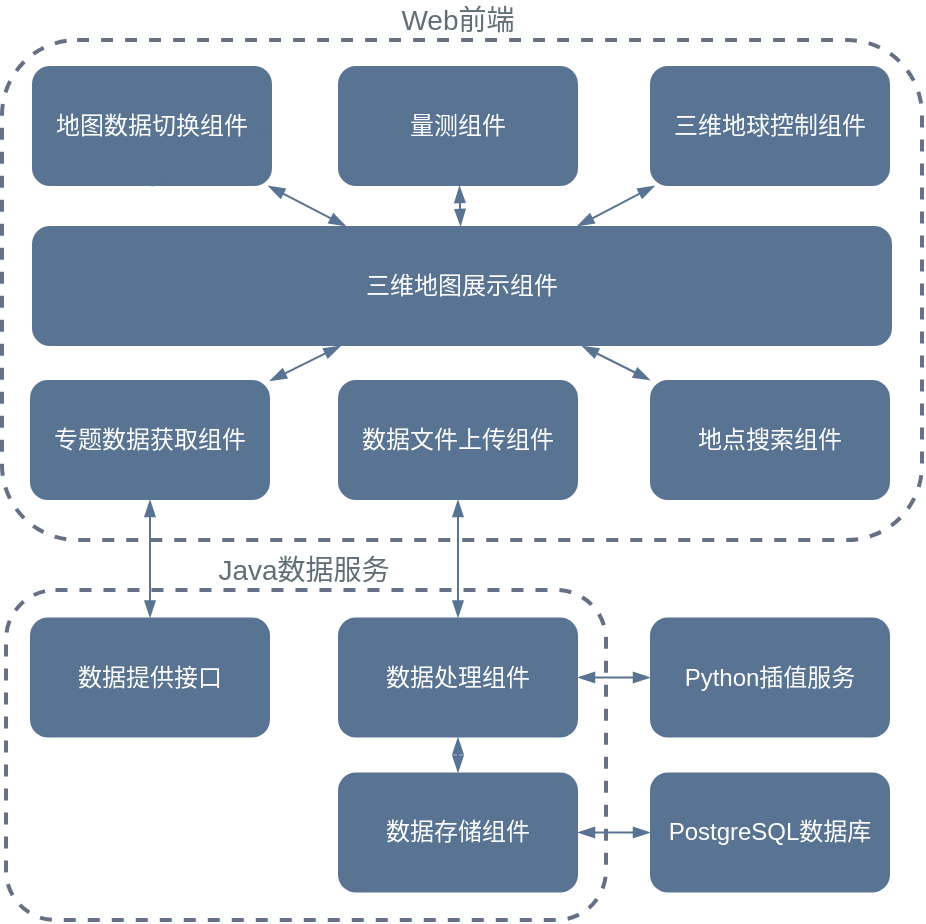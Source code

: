 <mxfile version="13.6.5" type="github">
  <diagram id="Kg9v2PKGdZfVGiz0Gp11" name="第 1 页">
    <mxGraphModel dx="742" dy="683" grid="1" gridSize="10" guides="1" tooltips="1" connect="1" arrows="1" fold="1" page="1" pageScale="1" pageWidth="827" pageHeight="1169" math="0" shadow="0">
      <root>
        <mxCell id="0" />
        <mxCell id="1" parent="0" />
        <mxCell id="LsitBjnYXSRyM2MQ24yq-1" value="" style="rounded=1;whiteSpace=wrap;html=1;dashed=1;strokeWidth=2;strokeColor=#657085;" vertex="1" parent="1">
          <mxGeometry x="248" y="575" width="300" height="165" as="geometry" />
        </mxCell>
        <mxCell id="LsitBjnYXSRyM2MQ24yq-2" value="&lt;font&gt;&lt;span style=&quot;font-size: 14px&quot;&gt;Java数据服务&lt;/span&gt;&lt;/font&gt;" style="text;html=1;strokeColor=none;fillColor=none;align=center;verticalAlign=middle;whiteSpace=wrap;rounded=0;dashed=1;fontColor=#606F77;" vertex="1" parent="1">
          <mxGeometry x="292" y="555" width="210" height="20" as="geometry" />
        </mxCell>
        <mxCell id="LsitBjnYXSRyM2MQ24yq-8" value="" style="rounded=1;whiteSpace=wrap;html=1;dashed=1;strokeColor=#657085;strokeWidth=2;perimeterSpacing=0;" vertex="1" parent="1">
          <mxGeometry x="246" y="300" width="460" height="250" as="geometry" />
        </mxCell>
        <mxCell id="LsitBjnYXSRyM2MQ24yq-9" value="&lt;font&gt;&lt;span style=&quot;font-size: 14px&quot;&gt;Web前端&lt;/span&gt;&lt;/font&gt;" style="text;html=1;strokeColor=none;fillColor=none;align=center;verticalAlign=middle;whiteSpace=wrap;rounded=0;dashed=1;fontColor=#606f77;" vertex="1" parent="1">
          <mxGeometry x="369" y="280" width="210" height="20" as="geometry" />
        </mxCell>
        <mxCell id="LsitBjnYXSRyM2MQ24yq-34" style="edgeStyle=none;rounded=1;orthogonalLoop=1;jettySize=auto;html=1;startArrow=blockThin;startFill=1;endArrow=blockThin;endFill=1;strokeColor=#597392;fontColor=#606F77;" edge="1" parent="1" source="LsitBjnYXSRyM2MQ24yq-11" target="LsitBjnYXSRyM2MQ24yq-25">
          <mxGeometry relative="1" as="geometry" />
        </mxCell>
        <mxCell id="LsitBjnYXSRyM2MQ24yq-11" value="&lt;font color=&quot;#ffffff&quot;&gt;数据文件上传组件&lt;br&gt;&lt;/font&gt;" style="rounded=1;whiteSpace=wrap;html=1;fillColor=#597392;strokeColor=none;" vertex="1" parent="1">
          <mxGeometry x="414.0" y="470" width="120" height="60" as="geometry" />
        </mxCell>
        <mxCell id="LsitBjnYXSRyM2MQ24yq-22" style="rounded=1;orthogonalLoop=1;jettySize=auto;html=1;fontColor=#606F77;endArrow=blockThin;endFill=1;startArrow=blockThin;startFill=1;strokeColor=#597392;" edge="1" parent="1" source="LsitBjnYXSRyM2MQ24yq-12" target="LsitBjnYXSRyM2MQ24yq-13">
          <mxGeometry relative="1" as="geometry" />
        </mxCell>
        <mxCell id="LsitBjnYXSRyM2MQ24yq-32" style="edgeStyle=none;rounded=1;orthogonalLoop=1;jettySize=auto;html=1;startArrow=blockThin;startFill=1;endArrow=blockThin;endFill=1;strokeColor=#597392;fontColor=#606F77;" edge="1" parent="1" source="LsitBjnYXSRyM2MQ24yq-12" target="LsitBjnYXSRyM2MQ24yq-21">
          <mxGeometry relative="1" as="geometry" />
        </mxCell>
        <mxCell id="LsitBjnYXSRyM2MQ24yq-12" value="&lt;font color=&quot;#ffffff&quot;&gt;专题数据获取组件&lt;/font&gt;" style="rounded=1;whiteSpace=wrap;html=1;fillColor=#597392;strokeColor=none;" vertex="1" parent="1">
          <mxGeometry x="260" y="470" width="120" height="60" as="geometry" />
        </mxCell>
        <mxCell id="LsitBjnYXSRyM2MQ24yq-13" value="&lt;font color=&quot;#ffffff&quot;&gt;数据提供接口&lt;/font&gt;" style="rounded=1;whiteSpace=wrap;html=1;dashed=1;fillColor=#597392;strokeColor=none;" vertex="1" parent="1">
          <mxGeometry x="260" y="588.75" width="120" height="60" as="geometry" />
        </mxCell>
        <mxCell id="LsitBjnYXSRyM2MQ24yq-39" style="edgeStyle=none;rounded=1;orthogonalLoop=1;jettySize=auto;html=1;startArrow=blockThin;startFill=1;endArrow=blockThin;endFill=1;strokeColor=#597392;fontColor=#606F77;" edge="1" parent="1" source="LsitBjnYXSRyM2MQ24yq-16" target="LsitBjnYXSRyM2MQ24yq-25">
          <mxGeometry relative="1" as="geometry" />
        </mxCell>
        <mxCell id="LsitBjnYXSRyM2MQ24yq-16" value="&lt;font color=&quot;#ffffff&quot;&gt;数据存储组件&lt;/font&gt;" style="rounded=1;whiteSpace=wrap;html=1;dashed=1;fillColor=#597392;strokeColor=none;" vertex="1" parent="1">
          <mxGeometry x="414" y="666.25" width="120" height="60" as="geometry" />
        </mxCell>
        <mxCell id="LsitBjnYXSRyM2MQ24yq-33" style="edgeStyle=none;rounded=1;orthogonalLoop=1;jettySize=auto;html=1;startArrow=blockThin;startFill=1;endArrow=blockThin;endFill=1;strokeColor=#597392;fontColor=#606F77;" edge="1" parent="1" source="LsitBjnYXSRyM2MQ24yq-17" target="LsitBjnYXSRyM2MQ24yq-21">
          <mxGeometry relative="1" as="geometry" />
        </mxCell>
        <mxCell id="LsitBjnYXSRyM2MQ24yq-17" value="&lt;font color=&quot;#ffffff&quot;&gt;地点搜索组件&lt;/font&gt;" style="rounded=1;whiteSpace=wrap;html=1;fillColor=#597392;strokeColor=none;" vertex="1" parent="1">
          <mxGeometry x="570" y="470" width="120" height="60" as="geometry" />
        </mxCell>
        <mxCell id="LsitBjnYXSRyM2MQ24yq-30" style="edgeStyle=none;rounded=1;orthogonalLoop=1;jettySize=auto;html=1;startArrow=blockThin;startFill=1;endArrow=blockThin;endFill=1;strokeColor=#597392;fontColor=#606F77;" edge="1" parent="1" source="LsitBjnYXSRyM2MQ24yq-18" target="LsitBjnYXSRyM2MQ24yq-21">
          <mxGeometry relative="1" as="geometry" />
        </mxCell>
        <mxCell id="LsitBjnYXSRyM2MQ24yq-18" value="&lt;font color=&quot;#ffffff&quot;&gt;&lt;span&gt;三维地球控制组件&lt;/span&gt;&lt;/font&gt;" style="rounded=1;whiteSpace=wrap;html=1;fillColor=#597392;strokeColor=none;" vertex="1" parent="1">
          <mxGeometry x="570" y="313.0" width="120" height="60" as="geometry" />
        </mxCell>
        <mxCell id="LsitBjnYXSRyM2MQ24yq-28" style="edgeStyle=none;rounded=1;orthogonalLoop=1;jettySize=auto;html=1;startArrow=blockThin;startFill=1;endArrow=blockThin;endFill=1;strokeColor=#597392;fontColor=#606F77;" edge="1" parent="1" source="LsitBjnYXSRyM2MQ24yq-19" target="LsitBjnYXSRyM2MQ24yq-21">
          <mxGeometry relative="1" as="geometry" />
        </mxCell>
        <mxCell id="LsitBjnYXSRyM2MQ24yq-19" value="&lt;font color=&quot;#ffffff&quot;&gt;量测组件&lt;/font&gt;" style="rounded=1;whiteSpace=wrap;html=1;fillColor=#597392;strokeColor=none;" vertex="1" parent="1">
          <mxGeometry x="414.0" y="313.0" width="120" height="60" as="geometry" />
        </mxCell>
        <mxCell id="LsitBjnYXSRyM2MQ24yq-29" style="edgeStyle=none;rounded=1;orthogonalLoop=1;jettySize=auto;html=1;startArrow=blockThin;startFill=1;endArrow=blockThin;endFill=1;strokeColor=#597392;fontColor=#606F77;" edge="1" parent="1" source="LsitBjnYXSRyM2MQ24yq-20" target="LsitBjnYXSRyM2MQ24yq-21">
          <mxGeometry relative="1" as="geometry" />
        </mxCell>
        <mxCell id="LsitBjnYXSRyM2MQ24yq-20" value="&lt;font color=&quot;#ffffff&quot;&gt;地图数据切换组件&lt;/font&gt;" style="rounded=1;whiteSpace=wrap;html=1;fillColor=#597392;strokeColor=none;" vertex="1" parent="1">
          <mxGeometry x="261" y="313.0" width="120" height="60" as="geometry" />
        </mxCell>
        <mxCell id="LsitBjnYXSRyM2MQ24yq-21" value="&lt;font color=&quot;#ffffff&quot;&gt;三维地图展示组件&lt;/font&gt;" style="rounded=1;whiteSpace=wrap;html=1;fillColor=#597392;strokeColor=none;" vertex="1" parent="1">
          <mxGeometry x="261" y="393" width="430" height="60" as="geometry" />
        </mxCell>
        <mxCell id="LsitBjnYXSRyM2MQ24yq-25" value="&lt;font color=&quot;#ffffff&quot;&gt;数据处理组件&lt;/font&gt;" style="rounded=1;whiteSpace=wrap;html=1;dashed=1;fillColor=#597392;strokeColor=none;" vertex="1" parent="1">
          <mxGeometry x="414.0" y="588.75" width="120" height="60" as="geometry" />
        </mxCell>
        <mxCell id="LsitBjnYXSRyM2MQ24yq-38" style="edgeStyle=none;rounded=1;orthogonalLoop=1;jettySize=auto;html=1;startArrow=blockThin;startFill=1;endArrow=blockThin;endFill=1;strokeColor=#597392;fontColor=#606F77;" edge="1" parent="1" source="LsitBjnYXSRyM2MQ24yq-26" target="LsitBjnYXSRyM2MQ24yq-16">
          <mxGeometry relative="1" as="geometry" />
        </mxCell>
        <mxCell id="LsitBjnYXSRyM2MQ24yq-26" value="&lt;font color=&quot;#ffffff&quot;&gt;PostgreSQL数据库&lt;/font&gt;" style="rounded=1;whiteSpace=wrap;html=1;dashed=1;fillColor=#597392;strokeColor=none;" vertex="1" parent="1">
          <mxGeometry x="570.0" y="666.25" width="120" height="60" as="geometry" />
        </mxCell>
        <mxCell id="LsitBjnYXSRyM2MQ24yq-37" style="edgeStyle=none;rounded=1;orthogonalLoop=1;jettySize=auto;html=1;startArrow=blockThin;startFill=1;endArrow=blockThin;endFill=1;strokeColor=#597392;fontColor=#606F77;" edge="1" parent="1" source="LsitBjnYXSRyM2MQ24yq-27" target="LsitBjnYXSRyM2MQ24yq-25">
          <mxGeometry relative="1" as="geometry" />
        </mxCell>
        <mxCell id="LsitBjnYXSRyM2MQ24yq-27" value="&lt;font color=&quot;#ffffff&quot;&gt;&lt;span&gt;Python插值服务&lt;/span&gt;&lt;/font&gt;" style="rounded=1;whiteSpace=wrap;html=1;dashed=1;fillColor=#597392;strokeColor=none;" vertex="1" parent="1">
          <mxGeometry x="570" y="588.75" width="120" height="60" as="geometry" />
        </mxCell>
        <mxCell id="LsitBjnYXSRyM2MQ24yq-31" style="edgeStyle=none;rounded=1;orthogonalLoop=1;jettySize=auto;html=1;exitX=0.5;exitY=1;exitDx=0;exitDy=0;entryX=1;entryY=0.5;entryDx=0;entryDy=0;startArrow=blockThin;startFill=1;endArrow=classic;endFill=1;strokeColor=#597392;fontColor=#606F77;" edge="1" parent="1" source="LsitBjnYXSRyM2MQ24yq-20" target="LsitBjnYXSRyM2MQ24yq-20">
          <mxGeometry relative="1" as="geometry" />
        </mxCell>
      </root>
    </mxGraphModel>
  </diagram>
</mxfile>
